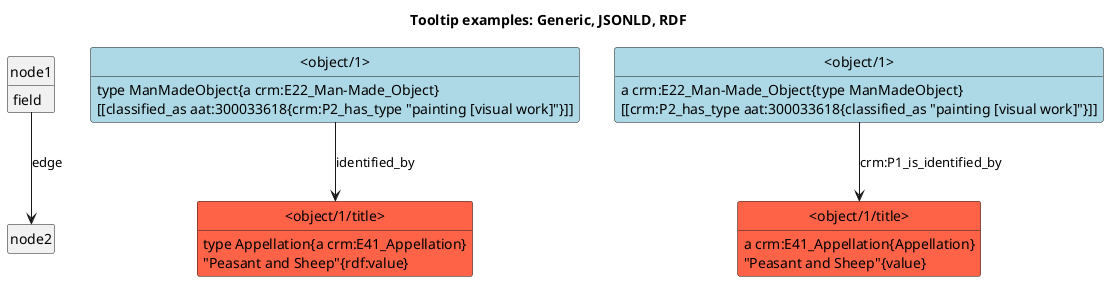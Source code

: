 @startuml
hide empty members
hide circles
hide stereotype

skinparam {
  HyperlinkColor black
  HyperlinkUnderline false
}
skinparam class {
  BackgroundColor<<artwork>>     LightBlue
  BackgroundColor<<appellation>> Tomato
}

title Tooltip examples: Generic, JSONLD, RDF

class node1 [[{Tooltip of node1}]] {
  [[field{Tooltip of field}]]
}
class node2 [[{Tooltip of node2}]] 
node1 --> node2 : [[edge{Tooltip of edge}]]


class MMO1 as "<object/1>" <<artwork>> {
 [[<U+1F3A8> type ManMadeObject{a crm:E22_Man-Made_Object}]]
 [[classified_as aat:300033618{crm:P2_has_type "painting [visual work]"}]]
}
class Title1 as "<object/1/title>" <<appellation>> {
  [[<U+260F> type Appellation{a crm:E41_Appellation}]]
  [[value "Peasant and Sheep"{rdf:value}]]
}
MMO1 --> Title1 : [[identified_by{crm:P1_is_identified_by}]]


class MMO2 as "<object/1>" <<artwork>> {
 [[<U+1F3A8> a crm:E22_Man-Made_Object{type ManMadeObject}]]
 [[crm:P2_has_type aat:300033618{classified_as "painting [visual work]"}]]
}
class Title2 as "<object/1/title>" <<appellation>> {
  [[<U+260F> a crm:E41_Appellation{Appellation}]]
  [[rdf:value "Peasant and Sheep"{value}]]
}
MMO2 --> Title2 : [[crm:P1_is_identified_by{identified_by}]]

@enduml
